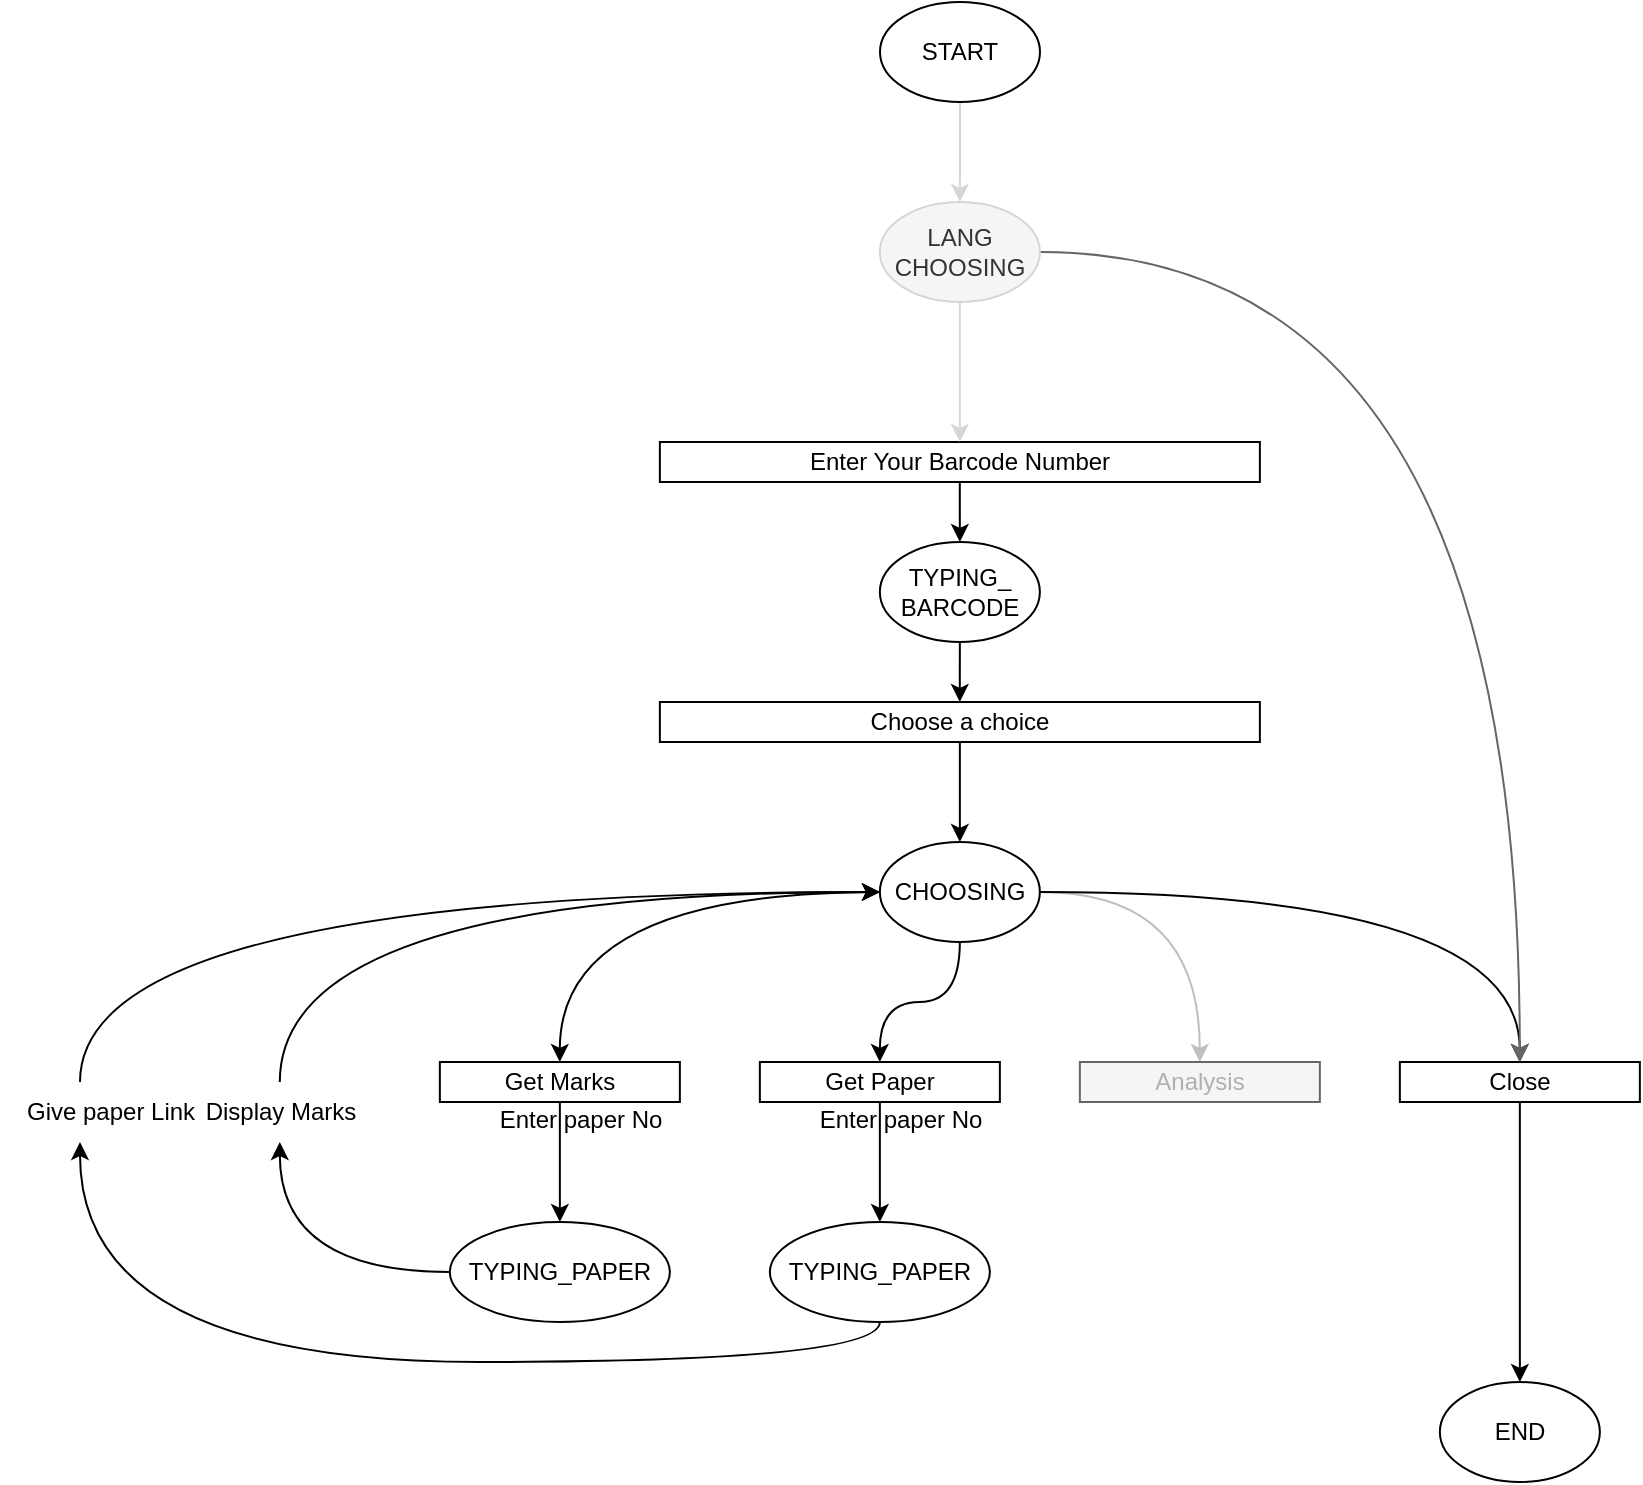 <mxfile version="21.3.7" type="device" pages="3">
  <diagram name="Page-1" id="Y0K5haiZ8xMJcgpQQUen">
    <mxGraphModel dx="1900" dy="629" grid="1" gridSize="10" guides="1" tooltips="1" connect="1" arrows="1" fold="1" page="1" pageScale="1" pageWidth="850" pageHeight="1100" math="0" shadow="0">
      <root>
        <mxCell id="0" />
        <mxCell id="1" parent="0" />
        <mxCell id="y4d7vRQzAkynxrXwhk67-42" style="edgeStyle=orthogonalEdgeStyle;rounded=0;orthogonalLoop=1;jettySize=auto;html=1;entryX=0.5;entryY=0;entryDx=0;entryDy=0;fillColor=#f5f5f5;strokeColor=#D6D6D6;" parent="1" source="y4d7vRQzAkynxrXwhk67-4" target="y4d7vRQzAkynxrXwhk67-39" edge="1">
          <mxGeometry relative="1" as="geometry" />
        </mxCell>
        <mxCell id="y4d7vRQzAkynxrXwhk67-4" value="START" style="ellipse;whiteSpace=wrap;html=1;" parent="1" vertex="1">
          <mxGeometry x="-390" y="110" width="80" height="50" as="geometry" />
        </mxCell>
        <mxCell id="y4d7vRQzAkynxrXwhk67-5" style="edgeStyle=orthogonalEdgeStyle;rounded=0;orthogonalLoop=1;jettySize=auto;html=1;curved=1;" parent="1" source="y4d7vRQzAkynxrXwhk67-9" target="y4d7vRQzAkynxrXwhk67-13" edge="1">
          <mxGeometry relative="1" as="geometry" />
        </mxCell>
        <mxCell id="y4d7vRQzAkynxrXwhk67-6" style="edgeStyle=orthogonalEdgeStyle;rounded=0;orthogonalLoop=1;jettySize=auto;html=1;curved=1;" parent="1" source="y4d7vRQzAkynxrXwhk67-9" target="y4d7vRQzAkynxrXwhk67-15" edge="1">
          <mxGeometry relative="1" as="geometry" />
        </mxCell>
        <mxCell id="y4d7vRQzAkynxrXwhk67-7" style="edgeStyle=orthogonalEdgeStyle;rounded=0;orthogonalLoop=1;jettySize=auto;html=1;curved=1;strokeColor=#BFBFBF;" parent="1" source="y4d7vRQzAkynxrXwhk67-9" target="y4d7vRQzAkynxrXwhk67-16" edge="1">
          <mxGeometry relative="1" as="geometry" />
        </mxCell>
        <mxCell id="y4d7vRQzAkynxrXwhk67-8" style="edgeStyle=orthogonalEdgeStyle;rounded=0;orthogonalLoop=1;jettySize=auto;html=1;curved=1;" parent="1" source="y4d7vRQzAkynxrXwhk67-9" target="y4d7vRQzAkynxrXwhk67-18" edge="1">
          <mxGeometry relative="1" as="geometry" />
        </mxCell>
        <mxCell id="y4d7vRQzAkynxrXwhk67-9" value="CHOOSING" style="ellipse;whiteSpace=wrap;html=1;" parent="1" vertex="1">
          <mxGeometry x="-390.07" y="530" width="80" height="50" as="geometry" />
        </mxCell>
        <mxCell id="y4d7vRQzAkynxrXwhk67-10" style="edgeStyle=orthogonalEdgeStyle;rounded=0;orthogonalLoop=1;jettySize=auto;html=1;" parent="1" source="y4d7vRQzAkynxrXwhk67-11" target="y4d7vRQzAkynxrXwhk67-25" edge="1">
          <mxGeometry relative="1" as="geometry" />
        </mxCell>
        <mxCell id="y4d7vRQzAkynxrXwhk67-11" value="Enter Your Barcode Number" style="rounded=0;whiteSpace=wrap;html=1;" parent="1" vertex="1">
          <mxGeometry x="-500.07" y="330" width="300" height="20" as="geometry" />
        </mxCell>
        <mxCell id="y4d7vRQzAkynxrXwhk67-12" style="edgeStyle=orthogonalEdgeStyle;rounded=0;orthogonalLoop=1;jettySize=auto;html=1;" parent="1" source="y4d7vRQzAkynxrXwhk67-13" target="y4d7vRQzAkynxrXwhk67-19" edge="1">
          <mxGeometry relative="1" as="geometry" />
        </mxCell>
        <mxCell id="y4d7vRQzAkynxrXwhk67-13" value="Get Marks" style="rounded=0;whiteSpace=wrap;html=1;" parent="1" vertex="1">
          <mxGeometry x="-610.07" y="640" width="120" height="20" as="geometry" />
        </mxCell>
        <mxCell id="y4d7vRQzAkynxrXwhk67-14" style="edgeStyle=orthogonalEdgeStyle;rounded=0;orthogonalLoop=1;jettySize=auto;html=1;" parent="1" source="y4d7vRQzAkynxrXwhk67-15" target="y4d7vRQzAkynxrXwhk67-29" edge="1">
          <mxGeometry relative="1" as="geometry" />
        </mxCell>
        <mxCell id="y4d7vRQzAkynxrXwhk67-15" value="Get Paper" style="rounded=0;whiteSpace=wrap;html=1;" parent="1" vertex="1">
          <mxGeometry x="-450.07" y="640" width="120" height="20" as="geometry" />
        </mxCell>
        <mxCell id="y4d7vRQzAkynxrXwhk67-16" value="&lt;font color=&quot;#b0b0b0&quot;&gt;Analysis&lt;/font&gt;" style="rounded=0;whiteSpace=wrap;html=1;fillColor=#f5f5f5;fontColor=#333333;strokeColor=#666666;" parent="1" vertex="1">
          <mxGeometry x="-290.07" y="640" width="120" height="20" as="geometry" />
        </mxCell>
        <mxCell id="y4d7vRQzAkynxrXwhk67-17" style="edgeStyle=orthogonalEdgeStyle;rounded=0;orthogonalLoop=1;jettySize=auto;html=1;" parent="1" source="y4d7vRQzAkynxrXwhk67-18" target="y4d7vRQzAkynxrXwhk67-33" edge="1">
          <mxGeometry relative="1" as="geometry" />
        </mxCell>
        <mxCell id="y4d7vRQzAkynxrXwhk67-18" value="Close" style="rounded=0;whiteSpace=wrap;html=1;" parent="1" vertex="1">
          <mxGeometry x="-130.07" y="640" width="120" height="20" as="geometry" />
        </mxCell>
        <mxCell id="y4d7vRQzAkynxrXwhk67-19" value="TYPING_PAPER" style="ellipse;whiteSpace=wrap;html=1;" parent="1" vertex="1">
          <mxGeometry x="-605.07" y="720" width="110" height="50" as="geometry" />
        </mxCell>
        <mxCell id="y4d7vRQzAkynxrXwhk67-20" value="Enter paper No" style="text;html=1;align=center;verticalAlign=middle;resizable=0;points=[];autosize=1;strokeColor=none;fillColor=none;" parent="1" vertex="1">
          <mxGeometry x="-590.07" y="654" width="100" height="30" as="geometry" />
        </mxCell>
        <mxCell id="y4d7vRQzAkynxrXwhk67-21" style="edgeStyle=orthogonalEdgeStyle;rounded=0;orthogonalLoop=1;jettySize=auto;html=1;curved=1;exitX=0;exitY=0.5;exitDx=0;exitDy=0;" parent="1" source="y4d7vRQzAkynxrXwhk67-19" target="y4d7vRQzAkynxrXwhk67-23" edge="1">
          <mxGeometry relative="1" as="geometry" />
        </mxCell>
        <mxCell id="y4d7vRQzAkynxrXwhk67-22" style="edgeStyle=orthogonalEdgeStyle;rounded=0;orthogonalLoop=1;jettySize=auto;html=1;curved=1;" parent="1" source="y4d7vRQzAkynxrXwhk67-23" target="y4d7vRQzAkynxrXwhk67-9" edge="1">
          <mxGeometry relative="1" as="geometry">
            <Array as="points">
              <mxPoint x="-690.07" y="555" />
            </Array>
          </mxGeometry>
        </mxCell>
        <mxCell id="y4d7vRQzAkynxrXwhk67-23" value="Display Marks" style="text;html=1;align=center;verticalAlign=middle;resizable=0;points=[];autosize=1;strokeColor=none;fillColor=none;" parent="1" vertex="1">
          <mxGeometry x="-740.07" y="650" width="100" height="30" as="geometry" />
        </mxCell>
        <mxCell id="y4d7vRQzAkynxrXwhk67-24" style="edgeStyle=orthogonalEdgeStyle;rounded=0;orthogonalLoop=1;jettySize=auto;html=1;" parent="1" source="y4d7vRQzAkynxrXwhk67-25" target="y4d7vRQzAkynxrXwhk67-27" edge="1">
          <mxGeometry relative="1" as="geometry" />
        </mxCell>
        <mxCell id="y4d7vRQzAkynxrXwhk67-25" value="TYPING_&lt;br&gt;BARCODE" style="ellipse;whiteSpace=wrap;html=1;" parent="1" vertex="1">
          <mxGeometry x="-390.07" y="380" width="80" height="50" as="geometry" />
        </mxCell>
        <mxCell id="y4d7vRQzAkynxrXwhk67-26" value="" style="edgeStyle=orthogonalEdgeStyle;rounded=0;orthogonalLoop=1;jettySize=auto;html=1;" parent="1" source="y4d7vRQzAkynxrXwhk67-27" target="y4d7vRQzAkynxrXwhk67-9" edge="1">
          <mxGeometry relative="1" as="geometry">
            <mxPoint x="-350.0" y="390" as="targetPoint" />
          </mxGeometry>
        </mxCell>
        <mxCell id="y4d7vRQzAkynxrXwhk67-27" value="Choose a choice" style="rounded=0;whiteSpace=wrap;html=1;" parent="1" vertex="1">
          <mxGeometry x="-500.07" y="460" width="300" height="20" as="geometry" />
        </mxCell>
        <mxCell id="y4d7vRQzAkynxrXwhk67-28" style="edgeStyle=orthogonalEdgeStyle;rounded=0;orthogonalLoop=1;jettySize=auto;html=1;curved=1;" parent="1" source="y4d7vRQzAkynxrXwhk67-29" edge="1">
          <mxGeometry relative="1" as="geometry">
            <Array as="points">
              <mxPoint x="-390.07" y="790" />
              <mxPoint x="-790.07" y="790" />
            </Array>
            <mxPoint x="-790.003" y="680" as="targetPoint" />
          </mxGeometry>
        </mxCell>
        <mxCell id="y4d7vRQzAkynxrXwhk67-29" value="TYPING_PAPER" style="ellipse;whiteSpace=wrap;html=1;" parent="1" vertex="1">
          <mxGeometry x="-445.07" y="720" width="110" height="50" as="geometry" />
        </mxCell>
        <mxCell id="y4d7vRQzAkynxrXwhk67-30" value="Enter paper No" style="text;html=1;align=center;verticalAlign=middle;resizable=0;points=[];autosize=1;strokeColor=none;fillColor=none;" parent="1" vertex="1">
          <mxGeometry x="-430.07" y="654" width="100" height="30" as="geometry" />
        </mxCell>
        <mxCell id="y4d7vRQzAkynxrXwhk67-31" style="edgeStyle=orthogonalEdgeStyle;rounded=0;orthogonalLoop=1;jettySize=auto;html=1;curved=1;" parent="1" target="y4d7vRQzAkynxrXwhk67-9" edge="1">
          <mxGeometry relative="1" as="geometry">
            <Array as="points">
              <mxPoint x="-790.07" y="555" />
            </Array>
            <mxPoint x="-790.003" y="650" as="sourcePoint" />
          </mxGeometry>
        </mxCell>
        <mxCell id="y4d7vRQzAkynxrXwhk67-32" value="Give paper Link" style="text;html=1;align=center;verticalAlign=middle;resizable=0;points=[];autosize=1;strokeColor=none;fillColor=none;" parent="1" vertex="1">
          <mxGeometry x="-830" y="650" width="110" height="30" as="geometry" />
        </mxCell>
        <mxCell id="y4d7vRQzAkynxrXwhk67-33" value="END" style="ellipse;whiteSpace=wrap;html=1;" parent="1" vertex="1">
          <mxGeometry x="-110.07" y="800" width="80" height="50" as="geometry" />
        </mxCell>
        <mxCell id="y4d7vRQzAkynxrXwhk67-34" style="edgeStyle=orthogonalEdgeStyle;rounded=0;orthogonalLoop=1;jettySize=auto;html=1;curved=1;exitX=1;exitY=0.5;exitDx=0;exitDy=0;fillColor=#f5f5f5;strokeColor=#666666;" parent="1" source="y4d7vRQzAkynxrXwhk67-39" target="y4d7vRQzAkynxrXwhk67-18" edge="1">
          <mxGeometry relative="1" as="geometry">
            <mxPoint x="-290.0" y="415.059" as="sourcePoint" />
          </mxGeometry>
        </mxCell>
        <mxCell id="y4d7vRQzAkynxrXwhk67-41" style="edgeStyle=orthogonalEdgeStyle;rounded=0;orthogonalLoop=1;jettySize=auto;html=1;entryX=0.5;entryY=0;entryDx=0;entryDy=0;fillColor=#f5f5f5;strokeColor=#D6D6D6;" parent="1" source="y4d7vRQzAkynxrXwhk67-39" target="y4d7vRQzAkynxrXwhk67-11" edge="1">
          <mxGeometry relative="1" as="geometry" />
        </mxCell>
        <mxCell id="y4d7vRQzAkynxrXwhk67-39" value="LANG&lt;br&gt;CHOOSING" style="ellipse;whiteSpace=wrap;html=1;fillColor=#f5f5f5;fontColor=#333333;strokeColor=#D6D6D6;" parent="1" vertex="1">
          <mxGeometry x="-390.07" y="210" width="80" height="50" as="geometry" />
        </mxCell>
      </root>
    </mxGraphModel>
  </diagram>
  <diagram id="pXCL1oalEWMO0BQRnNAQ" name="Page-2">
    <mxGraphModel dx="1886" dy="614" grid="1" gridSize="10" guides="1" tooltips="1" connect="1" arrows="1" fold="1" page="1" pageScale="1" pageWidth="850" pageHeight="1100" math="0" shadow="0">
      <root>
        <mxCell id="0" />
        <mxCell id="1" parent="0" />
        <mxCell id="6AkBDd89RwE6NiDH-tON-1" style="edgeStyle=orthogonalEdgeStyle;rounded=0;orthogonalLoop=1;jettySize=auto;html=1;entryX=0.5;entryY=0;entryDx=0;entryDy=0;fillColor=#f5f5f5;strokeColor=#D6D6D6;" parent="1" source="6AkBDd89RwE6NiDH-tON-2" target="6AkBDd89RwE6NiDH-tON-34" edge="1">
          <mxGeometry relative="1" as="geometry" />
        </mxCell>
        <mxCell id="6AkBDd89RwE6NiDH-tON-2" value="START" style="ellipse;whiteSpace=wrap;html=1;" parent="1" vertex="1">
          <mxGeometry x="-390" y="110" width="80" height="50" as="geometry" />
        </mxCell>
        <mxCell id="6AkBDd89RwE6NiDH-tON-3" style="edgeStyle=orthogonalEdgeStyle;rounded=0;orthogonalLoop=1;jettySize=auto;html=1;curved=1;" parent="1" source="6AkBDd89RwE6NiDH-tON-7" target="6AkBDd89RwE6NiDH-tON-11" edge="1">
          <mxGeometry relative="1" as="geometry" />
        </mxCell>
        <mxCell id="6AkBDd89RwE6NiDH-tON-4" style="edgeStyle=orthogonalEdgeStyle;rounded=0;orthogonalLoop=1;jettySize=auto;html=1;curved=1;" parent="1" source="6AkBDd89RwE6NiDH-tON-7" target="6AkBDd89RwE6NiDH-tON-13" edge="1">
          <mxGeometry relative="1" as="geometry" />
        </mxCell>
        <mxCell id="6AkBDd89RwE6NiDH-tON-5" style="edgeStyle=orthogonalEdgeStyle;rounded=0;orthogonalLoop=1;jettySize=auto;html=1;curved=1;strokeColor=#BFBFBF;" parent="1" source="6AkBDd89RwE6NiDH-tON-7" target="6AkBDd89RwE6NiDH-tON-14" edge="1">
          <mxGeometry relative="1" as="geometry" />
        </mxCell>
        <mxCell id="6AkBDd89RwE6NiDH-tON-6" style="edgeStyle=orthogonalEdgeStyle;rounded=0;orthogonalLoop=1;jettySize=auto;html=1;curved=1;" parent="1" source="6AkBDd89RwE6NiDH-tON-7" target="6AkBDd89RwE6NiDH-tON-16" edge="1">
          <mxGeometry relative="1" as="geometry" />
        </mxCell>
        <mxCell id="6AkBDd89RwE6NiDH-tON-7" value="CHOOSING" style="ellipse;whiteSpace=wrap;html=1;fillColor=#fff2cc;strokeColor=#d6b656;" parent="1" vertex="1">
          <mxGeometry x="-390.07" y="530" width="80" height="50" as="geometry" />
        </mxCell>
        <mxCell id="6AkBDd89RwE6NiDH-tON-8" style="edgeStyle=orthogonalEdgeStyle;rounded=0;orthogonalLoop=1;jettySize=auto;html=1;" parent="1" source="6AkBDd89RwE6NiDH-tON-9" target="6AkBDd89RwE6NiDH-tON-23" edge="1">
          <mxGeometry relative="1" as="geometry" />
        </mxCell>
        <mxCell id="6AkBDd89RwE6NiDH-tON-9" value="Enter Your Barcode Number" style="rounded=0;whiteSpace=wrap;html=1;" parent="1" vertex="1">
          <mxGeometry x="-500.07" y="330" width="300" height="20" as="geometry" />
        </mxCell>
        <mxCell id="6AkBDd89RwE6NiDH-tON-37" value="" style="edgeStyle=orthogonalEdgeStyle;rounded=0;orthogonalLoop=1;jettySize=auto;html=1;" parent="1" source="6AkBDd89RwE6NiDH-tON-11" target="6AkBDd89RwE6NiDH-tON-35" edge="1">
          <mxGeometry relative="1" as="geometry" />
        </mxCell>
        <mxCell id="6AkBDd89RwE6NiDH-tON-11" value="Choose class" style="rounded=0;whiteSpace=wrap;html=1;" parent="1" vertex="1">
          <mxGeometry x="-610.07" y="640" width="120" height="20" as="geometry" />
        </mxCell>
        <mxCell id="6AkBDd89RwE6NiDH-tON-38" value="" style="edgeStyle=orthogonalEdgeStyle;rounded=0;orthogonalLoop=1;jettySize=auto;html=1;" parent="1" source="6AkBDd89RwE6NiDH-tON-13" target="6AkBDd89RwE6NiDH-tON-36" edge="1">
          <mxGeometry relative="1" as="geometry" />
        </mxCell>
        <mxCell id="6AkBDd89RwE6NiDH-tON-13" value="Choose Class" style="rounded=0;whiteSpace=wrap;html=1;" parent="1" vertex="1">
          <mxGeometry x="-450.07" y="640" width="120" height="20" as="geometry" />
        </mxCell>
        <mxCell id="6AkBDd89RwE6NiDH-tON-50" value="" style="edgeStyle=orthogonalEdgeStyle;rounded=0;orthogonalLoop=1;jettySize=auto;html=1;" parent="1" source="6AkBDd89RwE6NiDH-tON-14" target="6AkBDd89RwE6NiDH-tON-49" edge="1">
          <mxGeometry relative="1" as="geometry" />
        </mxCell>
        <mxCell id="6AkBDd89RwE6NiDH-tON-14" value="&lt;font color=&quot;#b0b0b0&quot;&gt;Analysis&lt;/font&gt;" style="rounded=0;whiteSpace=wrap;html=1;fillColor=#f5f5f5;fontColor=#333333;strokeColor=#666666;" parent="1" vertex="1">
          <mxGeometry x="-290.07" y="960" width="120" height="20" as="geometry" />
        </mxCell>
        <mxCell id="6AkBDd89RwE6NiDH-tON-15" style="edgeStyle=orthogonalEdgeStyle;rounded=0;orthogonalLoop=1;jettySize=auto;html=1;" parent="1" source="6AkBDd89RwE6NiDH-tON-16" target="6AkBDd89RwE6NiDH-tON-31" edge="1">
          <mxGeometry relative="1" as="geometry" />
        </mxCell>
        <mxCell id="6AkBDd89RwE6NiDH-tON-16" value="Close" style="rounded=0;whiteSpace=wrap;html=1;" parent="1" vertex="1">
          <mxGeometry x="-200.07" y="640" width="120" height="20" as="geometry" />
        </mxCell>
        <mxCell id="6AkBDd89RwE6NiDH-tON-17" value="TYPING_PAPER" style="ellipse;whiteSpace=wrap;html=1;" parent="1" vertex="1">
          <mxGeometry x="-605.07" y="890" width="110" height="50" as="geometry" />
        </mxCell>
        <mxCell id="6AkBDd89RwE6NiDH-tON-19" style="edgeStyle=orthogonalEdgeStyle;rounded=0;orthogonalLoop=1;jettySize=auto;html=1;curved=1;exitX=0;exitY=0.5;exitDx=0;exitDy=0;" parent="1" source="6AkBDd89RwE6NiDH-tON-17" target="6AkBDd89RwE6NiDH-tON-21" edge="1">
          <mxGeometry relative="1" as="geometry" />
        </mxCell>
        <mxCell id="6AkBDd89RwE6NiDH-tON-20" style="edgeStyle=orthogonalEdgeStyle;rounded=0;orthogonalLoop=1;jettySize=auto;html=1;curved=1;" parent="1" source="6AkBDd89RwE6NiDH-tON-21" target="6AkBDd89RwE6NiDH-tON-7" edge="1">
          <mxGeometry relative="1" as="geometry">
            <Array as="points">
              <mxPoint x="-690.07" y="555" />
            </Array>
          </mxGeometry>
        </mxCell>
        <mxCell id="6AkBDd89RwE6NiDH-tON-21" value="Display Marks" style="text;html=1;align=center;verticalAlign=middle;resizable=0;points=[];autosize=1;strokeColor=none;fillColor=none;" parent="1" vertex="1">
          <mxGeometry x="-740.07" y="650" width="100" height="30" as="geometry" />
        </mxCell>
        <mxCell id="6AkBDd89RwE6NiDH-tON-22" style="edgeStyle=orthogonalEdgeStyle;rounded=0;orthogonalLoop=1;jettySize=auto;html=1;" parent="1" source="6AkBDd89RwE6NiDH-tON-23" target="6AkBDd89RwE6NiDH-tON-25" edge="1">
          <mxGeometry relative="1" as="geometry" />
        </mxCell>
        <mxCell id="6AkBDd89RwE6NiDH-tON-23" value="TYPING_&lt;br&gt;BARCODE" style="ellipse;whiteSpace=wrap;html=1;" parent="1" vertex="1">
          <mxGeometry x="-390.07" y="380" width="80" height="50" as="geometry" />
        </mxCell>
        <mxCell id="6AkBDd89RwE6NiDH-tON-24" value="" style="edgeStyle=orthogonalEdgeStyle;rounded=0;orthogonalLoop=1;jettySize=auto;html=1;" parent="1" source="6AkBDd89RwE6NiDH-tON-25" target="6AkBDd89RwE6NiDH-tON-7" edge="1">
          <mxGeometry relative="1" as="geometry">
            <mxPoint x="-350.0" y="390" as="targetPoint" />
          </mxGeometry>
        </mxCell>
        <mxCell id="6AkBDd89RwE6NiDH-tON-25" value="Choose a choice" style="rounded=0;whiteSpace=wrap;html=1;" parent="1" vertex="1">
          <mxGeometry x="-500.07" y="460" width="300" height="20" as="geometry" />
        </mxCell>
        <mxCell id="6AkBDd89RwE6NiDH-tON-26" style="edgeStyle=orthogonalEdgeStyle;rounded=0;orthogonalLoop=1;jettySize=auto;html=1;curved=1;" parent="1" source="6AkBDd89RwE6NiDH-tON-27" edge="1">
          <mxGeometry relative="1" as="geometry">
            <Array as="points">
              <mxPoint x="-390" y="960" />
              <mxPoint x="-790" y="960" />
            </Array>
            <mxPoint x="-790.003" y="680" as="targetPoint" />
          </mxGeometry>
        </mxCell>
        <mxCell id="6AkBDd89RwE6NiDH-tON-27" value="TYPING_PAPER" style="ellipse;whiteSpace=wrap;html=1;" parent="1" vertex="1">
          <mxGeometry x="-445.07" y="890" width="110" height="50" as="geometry" />
        </mxCell>
        <mxCell id="6AkBDd89RwE6NiDH-tON-29" style="edgeStyle=orthogonalEdgeStyle;rounded=0;orthogonalLoop=1;jettySize=auto;html=1;curved=1;" parent="1" target="6AkBDd89RwE6NiDH-tON-7" edge="1">
          <mxGeometry relative="1" as="geometry">
            <Array as="points">
              <mxPoint x="-790.07" y="555" />
            </Array>
            <mxPoint x="-790.003" y="650" as="sourcePoint" />
          </mxGeometry>
        </mxCell>
        <mxCell id="6AkBDd89RwE6NiDH-tON-30" value="Give paper Link" style="text;html=1;align=center;verticalAlign=middle;resizable=0;points=[];autosize=1;strokeColor=none;fillColor=none;" parent="1" vertex="1">
          <mxGeometry x="-830" y="650" width="110" height="30" as="geometry" />
        </mxCell>
        <mxCell id="6AkBDd89RwE6NiDH-tON-31" value="END" style="ellipse;whiteSpace=wrap;html=1;" parent="1" vertex="1">
          <mxGeometry x="-180.07" y="800" width="80" height="50" as="geometry" />
        </mxCell>
        <mxCell id="6AkBDd89RwE6NiDH-tON-32" style="edgeStyle=orthogonalEdgeStyle;rounded=0;orthogonalLoop=1;jettySize=auto;html=1;curved=1;exitX=1;exitY=0.5;exitDx=0;exitDy=0;fillColor=#f5f5f5;strokeColor=#666666;" parent="1" source="6AkBDd89RwE6NiDH-tON-34" target="6AkBDd89RwE6NiDH-tON-16" edge="1">
          <mxGeometry relative="1" as="geometry">
            <mxPoint x="-290.0" y="415.059" as="sourcePoint" />
          </mxGeometry>
        </mxCell>
        <mxCell id="6AkBDd89RwE6NiDH-tON-33" style="edgeStyle=orthogonalEdgeStyle;rounded=0;orthogonalLoop=1;jettySize=auto;html=1;entryX=0.5;entryY=0;entryDx=0;entryDy=0;fillColor=#f5f5f5;strokeColor=#D6D6D6;" parent="1" source="6AkBDd89RwE6NiDH-tON-34" target="6AkBDd89RwE6NiDH-tON-9" edge="1">
          <mxGeometry relative="1" as="geometry" />
        </mxCell>
        <mxCell id="6AkBDd89RwE6NiDH-tON-34" value="LANG&lt;br&gt;CHOOSING" style="ellipse;whiteSpace=wrap;html=1;fillColor=#f5f5f5;fontColor=#333333;strokeColor=#D6D6D6;" parent="1" vertex="1">
          <mxGeometry x="-390.07" y="210" width="80" height="50" as="geometry" />
        </mxCell>
        <mxCell id="6AkBDd89RwE6NiDH-tON-43" style="edgeStyle=orthogonalEdgeStyle;rounded=0;orthogonalLoop=1;jettySize=auto;html=1;entryX=0.5;entryY=0;entryDx=0;entryDy=0;" parent="1" source="6AkBDd89RwE6NiDH-tON-35" target="6AkBDd89RwE6NiDH-tON-41" edge="1">
          <mxGeometry relative="1" as="geometry" />
        </mxCell>
        <mxCell id="6AkBDd89RwE6NiDH-tON-35" value="CHOOSING&lt;br&gt;CLASS" style="ellipse;whiteSpace=wrap;html=1;fillColor=#fff2cc;strokeColor=#d6b656;" parent="1" vertex="1">
          <mxGeometry x="-605.07" y="710" width="110" height="50" as="geometry" />
        </mxCell>
        <mxCell id="6AkBDd89RwE6NiDH-tON-44" style="edgeStyle=orthogonalEdgeStyle;rounded=0;orthogonalLoop=1;jettySize=auto;html=1;entryX=0.5;entryY=0;entryDx=0;entryDy=0;" parent="1" source="6AkBDd89RwE6NiDH-tON-36" target="6AkBDd89RwE6NiDH-tON-42" edge="1">
          <mxGeometry relative="1" as="geometry" />
        </mxCell>
        <mxCell id="6AkBDd89RwE6NiDH-tON-36" value="CHOOSEING&lt;br&gt;CLASS" style="ellipse;whiteSpace=wrap;html=1;fillColor=#fff2cc;strokeColor=#d6b656;" parent="1" vertex="1">
          <mxGeometry x="-445.07" y="710" width="110" height="50" as="geometry" />
        </mxCell>
        <mxCell id="6AkBDd89RwE6NiDH-tON-45" value="" style="edgeStyle=orthogonalEdgeStyle;rounded=0;orthogonalLoop=1;jettySize=auto;html=1;" parent="1" source="6AkBDd89RwE6NiDH-tON-41" target="6AkBDd89RwE6NiDH-tON-17" edge="1">
          <mxGeometry relative="1" as="geometry" />
        </mxCell>
        <mxCell id="6AkBDd89RwE6NiDH-tON-41" value="Get Marks" style="rounded=0;whiteSpace=wrap;html=1;" parent="1" vertex="1">
          <mxGeometry x="-610.07" y="820" width="120" height="20" as="geometry" />
        </mxCell>
        <mxCell id="6AkBDd89RwE6NiDH-tON-46" value="" style="edgeStyle=orthogonalEdgeStyle;rounded=0;orthogonalLoop=1;jettySize=auto;html=1;" parent="1" source="6AkBDd89RwE6NiDH-tON-42" target="6AkBDd89RwE6NiDH-tON-27" edge="1">
          <mxGeometry relative="1" as="geometry" />
        </mxCell>
        <mxCell id="6AkBDd89RwE6NiDH-tON-42" value="Get Paper" style="rounded=0;whiteSpace=wrap;html=1;" parent="1" vertex="1">
          <mxGeometry x="-451.07" y="820" width="120" height="20" as="geometry" />
        </mxCell>
        <mxCell id="6AkBDd89RwE6NiDH-tON-47" value="Enter paper No" style="text;html=1;align=center;verticalAlign=middle;resizable=0;points=[];autosize=1;strokeColor=none;fillColor=none;" parent="1" vertex="1">
          <mxGeometry x="-590.07" y="833" width="100" height="30" as="geometry" />
        </mxCell>
        <mxCell id="6AkBDd89RwE6NiDH-tON-48" value="Enter paper No" style="text;html=1;align=center;verticalAlign=middle;resizable=0;points=[];autosize=1;strokeColor=none;fillColor=none;" parent="1" vertex="1">
          <mxGeometry x="-430.07" y="833" width="100" height="30" as="geometry" />
        </mxCell>
        <mxCell id="6AkBDd89RwE6NiDH-tON-53" style="edgeStyle=orthogonalEdgeStyle;rounded=0;orthogonalLoop=1;jettySize=auto;html=1;entryX=0.5;entryY=0;entryDx=0;entryDy=0;curved=1;strokeColor=#ADADAD;" parent="1" source="6AkBDd89RwE6NiDH-tON-49" target="6AkBDd89RwE6NiDH-tON-51" edge="1">
          <mxGeometry relative="1" as="geometry" />
        </mxCell>
        <mxCell id="6AkBDd89RwE6NiDH-tON-54" style="edgeStyle=orthogonalEdgeStyle;rounded=0;orthogonalLoop=1;jettySize=auto;html=1;entryX=0.5;entryY=0;entryDx=0;entryDy=0;curved=1;strokeColor=#ADADAD;" parent="1" source="6AkBDd89RwE6NiDH-tON-49" target="6AkBDd89RwE6NiDH-tON-52" edge="1">
          <mxGeometry relative="1" as="geometry">
            <Array as="points">
              <mxPoint x="-140" y="1055" />
            </Array>
          </mxGeometry>
        </mxCell>
        <mxCell id="6AkBDd89RwE6NiDH-tON-49" value="CHOOSING&lt;br&gt;TYPE" style="ellipse;whiteSpace=wrap;html=1;fillColor=#fff2cc;strokeColor=#ADADAD;" parent="1" vertex="1">
          <mxGeometry x="-270.07" y="1030" width="80" height="50" as="geometry" />
        </mxCell>
        <mxCell id="6AkBDd89RwE6NiDH-tON-51" value="Choose class" style="rounded=0;whiteSpace=wrap;html=1;strokeColor=#ADADAD;" parent="1" vertex="1">
          <mxGeometry x="-400.0" y="1120" width="120" height="20" as="geometry" />
        </mxCell>
        <mxCell id="6AkBDd89RwE6NiDH-tON-52" value="Choose class" style="rounded=0;whiteSpace=wrap;html=1;strokeColor=#ADADAD;" parent="1" vertex="1">
          <mxGeometry x="-200.07" y="1120" width="120" height="20" as="geometry" />
        </mxCell>
      </root>
    </mxGraphModel>
  </diagram>
  <diagram name="Page-3" id="viHDaxxLkh1OrYysB2KV">
    <mxGraphModel dx="1900" dy="629" grid="1" gridSize="10" guides="1" tooltips="1" connect="1" arrows="1" fold="1" page="1" pageScale="1" pageWidth="850" pageHeight="1100" math="0" shadow="0">
      <root>
        <mxCell id="0" />
        <mxCell id="1" parent="0" />
        <mxCell id="6AkBDd89RwE6NiDH-tON-1" style="edgeStyle=orthogonalEdgeStyle;rounded=0;orthogonalLoop=1;jettySize=auto;html=1;entryX=0.5;entryY=0;entryDx=0;entryDy=0;fillColor=#f5f5f5;strokeColor=#D6D6D6;" parent="1" source="6AkBDd89RwE6NiDH-tON-2" target="6AkBDd89RwE6NiDH-tON-34" edge="1">
          <mxGeometry relative="1" as="geometry" />
        </mxCell>
        <mxCell id="6AkBDd89RwE6NiDH-tON-2" value="START" style="ellipse;whiteSpace=wrap;html=1;" parent="1" vertex="1">
          <mxGeometry x="-390" y="110" width="80" height="50" as="geometry" />
        </mxCell>
        <mxCell id="6AkBDd89RwE6NiDH-tON-3" style="edgeStyle=orthogonalEdgeStyle;rounded=0;orthogonalLoop=1;jettySize=auto;html=1;curved=1;" parent="1" source="6AkBDd89RwE6NiDH-tON-7" target="6AkBDd89RwE6NiDH-tON-11" edge="1">
          <mxGeometry relative="1" as="geometry" />
        </mxCell>
        <mxCell id="6AkBDd89RwE6NiDH-tON-4" style="edgeStyle=orthogonalEdgeStyle;rounded=0;orthogonalLoop=1;jettySize=auto;html=1;curved=1;" parent="1" source="6AkBDd89RwE6NiDH-tON-7" target="6AkBDd89RwE6NiDH-tON-13" edge="1">
          <mxGeometry relative="1" as="geometry" />
        </mxCell>
        <mxCell id="6AkBDd89RwE6NiDH-tON-5" style="edgeStyle=orthogonalEdgeStyle;rounded=0;orthogonalLoop=1;jettySize=auto;html=1;curved=1;strokeColor=#BFBFBF;" parent="1" source="6AkBDd89RwE6NiDH-tON-7" target="6AkBDd89RwE6NiDH-tON-14" edge="1">
          <mxGeometry relative="1" as="geometry" />
        </mxCell>
        <mxCell id="6AkBDd89RwE6NiDH-tON-6" style="edgeStyle=orthogonalEdgeStyle;rounded=0;orthogonalLoop=1;jettySize=auto;html=1;curved=1;" parent="1" source="6AkBDd89RwE6NiDH-tON-7" target="6AkBDd89RwE6NiDH-tON-16" edge="1">
          <mxGeometry relative="1" as="geometry" />
        </mxCell>
        <mxCell id="6AkBDd89RwE6NiDH-tON-7" value="CHOOSING" style="ellipse;whiteSpace=wrap;html=1;fillColor=#fff2cc;strokeColor=#d6b656;" parent="1" vertex="1">
          <mxGeometry x="-390.07" y="530" width="80" height="50" as="geometry" />
        </mxCell>
        <mxCell id="6AkBDd89RwE6NiDH-tON-8" style="edgeStyle=orthogonalEdgeStyle;rounded=0;orthogonalLoop=1;jettySize=auto;html=1;" parent="1" source="6AkBDd89RwE6NiDH-tON-9" target="6AkBDd89RwE6NiDH-tON-23" edge="1">
          <mxGeometry relative="1" as="geometry" />
        </mxCell>
        <mxCell id="6AkBDd89RwE6NiDH-tON-9" value="Enter Your Barcode Number" style="rounded=0;whiteSpace=wrap;html=1;" parent="1" vertex="1">
          <mxGeometry x="-500.07" y="330" width="300" height="20" as="geometry" />
        </mxCell>
        <mxCell id="6AkBDd89RwE6NiDH-tON-37" value="" style="edgeStyle=orthogonalEdgeStyle;rounded=0;orthogonalLoop=1;jettySize=auto;html=1;" parent="1" source="6AkBDd89RwE6NiDH-tON-11" target="6AkBDd89RwE6NiDH-tON-35" edge="1">
          <mxGeometry relative="1" as="geometry" />
        </mxCell>
        <mxCell id="6AkBDd89RwE6NiDH-tON-11" value="Choose class" style="rounded=0;whiteSpace=wrap;html=1;" parent="1" vertex="1">
          <mxGeometry x="-610.07" y="640" width="120" height="20" as="geometry" />
        </mxCell>
        <mxCell id="6AkBDd89RwE6NiDH-tON-38" value="" style="edgeStyle=orthogonalEdgeStyle;rounded=0;orthogonalLoop=1;jettySize=auto;html=1;" parent="1" source="6AkBDd89RwE6NiDH-tON-13" target="6AkBDd89RwE6NiDH-tON-36" edge="1">
          <mxGeometry relative="1" as="geometry" />
        </mxCell>
        <mxCell id="6AkBDd89RwE6NiDH-tON-13" value="Choose Class" style="rounded=0;whiteSpace=wrap;html=1;" parent="1" vertex="1">
          <mxGeometry x="-450.07" y="640" width="120" height="20" as="geometry" />
        </mxCell>
        <mxCell id="6AkBDd89RwE6NiDH-tON-50" value="" style="edgeStyle=orthogonalEdgeStyle;rounded=0;orthogonalLoop=1;jettySize=auto;html=1;" parent="1" source="6AkBDd89RwE6NiDH-tON-14" target="6AkBDd89RwE6NiDH-tON-49" edge="1">
          <mxGeometry relative="1" as="geometry" />
        </mxCell>
        <mxCell id="6AkBDd89RwE6NiDH-tON-14" value="&lt;font color=&quot;#fcfcfc&quot;&gt;Analysis&lt;/font&gt;" style="rounded=0;whiteSpace=wrap;html=1;" parent="1" vertex="1">
          <mxGeometry x="-290.07" y="960" width="120" height="20" as="geometry" />
        </mxCell>
        <mxCell id="6AkBDd89RwE6NiDH-tON-15" style="edgeStyle=orthogonalEdgeStyle;rounded=0;orthogonalLoop=1;jettySize=auto;html=1;" parent="1" source="6AkBDd89RwE6NiDH-tON-16" target="6AkBDd89RwE6NiDH-tON-31" edge="1">
          <mxGeometry relative="1" as="geometry" />
        </mxCell>
        <mxCell id="6AkBDd89RwE6NiDH-tON-16" value="Close" style="rounded=0;whiteSpace=wrap;html=1;" parent="1" vertex="1">
          <mxGeometry x="20.0" y="630" width="120" height="20" as="geometry" />
        </mxCell>
        <mxCell id="6AkBDd89RwE6NiDH-tON-17" value="TYPING_PAPER" style="ellipse;whiteSpace=wrap;html=1;" parent="1" vertex="1">
          <mxGeometry x="-605.07" y="890" width="110" height="50" as="geometry" />
        </mxCell>
        <mxCell id="6AkBDd89RwE6NiDH-tON-19" style="edgeStyle=orthogonalEdgeStyle;rounded=0;orthogonalLoop=1;jettySize=auto;html=1;curved=1;exitX=0;exitY=0.5;exitDx=0;exitDy=0;" parent="1" source="6AkBDd89RwE6NiDH-tON-17" target="6AkBDd89RwE6NiDH-tON-21" edge="1">
          <mxGeometry relative="1" as="geometry" />
        </mxCell>
        <mxCell id="6AkBDd89RwE6NiDH-tON-20" style="edgeStyle=orthogonalEdgeStyle;rounded=0;orthogonalLoop=1;jettySize=auto;html=1;curved=1;" parent="1" source="6AkBDd89RwE6NiDH-tON-21" target="6AkBDd89RwE6NiDH-tON-7" edge="1">
          <mxGeometry relative="1" as="geometry">
            <Array as="points">
              <mxPoint x="-690.07" y="555" />
            </Array>
          </mxGeometry>
        </mxCell>
        <mxCell id="6AkBDd89RwE6NiDH-tON-21" value="Display Marks" style="text;html=1;align=center;verticalAlign=middle;resizable=0;points=[];autosize=1;strokeColor=none;fillColor=none;" parent="1" vertex="1">
          <mxGeometry x="-740.07" y="650" width="100" height="30" as="geometry" />
        </mxCell>
        <mxCell id="6AkBDd89RwE6NiDH-tON-22" style="edgeStyle=orthogonalEdgeStyle;rounded=0;orthogonalLoop=1;jettySize=auto;html=1;" parent="1" source="6AkBDd89RwE6NiDH-tON-23" target="6AkBDd89RwE6NiDH-tON-25" edge="1">
          <mxGeometry relative="1" as="geometry" />
        </mxCell>
        <mxCell id="6AkBDd89RwE6NiDH-tON-23" value="TYPING_&lt;br&gt;BARCODE" style="ellipse;whiteSpace=wrap;html=1;" parent="1" vertex="1">
          <mxGeometry x="-390.07" y="380" width="80" height="50" as="geometry" />
        </mxCell>
        <mxCell id="6AkBDd89RwE6NiDH-tON-24" value="" style="edgeStyle=orthogonalEdgeStyle;rounded=0;orthogonalLoop=1;jettySize=auto;html=1;" parent="1" source="6AkBDd89RwE6NiDH-tON-25" target="6AkBDd89RwE6NiDH-tON-7" edge="1">
          <mxGeometry relative="1" as="geometry">
            <mxPoint x="-350.0" y="390" as="targetPoint" />
          </mxGeometry>
        </mxCell>
        <mxCell id="6AkBDd89RwE6NiDH-tON-25" value="Choose a choice" style="rounded=0;whiteSpace=wrap;html=1;" parent="1" vertex="1">
          <mxGeometry x="-500.07" y="460" width="300" height="20" as="geometry" />
        </mxCell>
        <mxCell id="6AkBDd89RwE6NiDH-tON-26" style="edgeStyle=orthogonalEdgeStyle;rounded=0;orthogonalLoop=1;jettySize=auto;html=1;curved=1;" parent="1" source="6AkBDd89RwE6NiDH-tON-27" edge="1">
          <mxGeometry relative="1" as="geometry">
            <Array as="points">
              <mxPoint x="-390" y="960" />
              <mxPoint x="-790" y="960" />
            </Array>
            <mxPoint x="-790.003" y="680" as="targetPoint" />
          </mxGeometry>
        </mxCell>
        <mxCell id="6AkBDd89RwE6NiDH-tON-27" value="TYPING_PAPER" style="ellipse;whiteSpace=wrap;html=1;" parent="1" vertex="1">
          <mxGeometry x="-445.07" y="890" width="110" height="50" as="geometry" />
        </mxCell>
        <mxCell id="6AkBDd89RwE6NiDH-tON-29" style="edgeStyle=orthogonalEdgeStyle;rounded=0;orthogonalLoop=1;jettySize=auto;html=1;curved=1;" parent="1" target="6AkBDd89RwE6NiDH-tON-7" edge="1">
          <mxGeometry relative="1" as="geometry">
            <Array as="points">
              <mxPoint x="-790.07" y="555" />
            </Array>
            <mxPoint x="-790.003" y="650" as="sourcePoint" />
          </mxGeometry>
        </mxCell>
        <mxCell id="6AkBDd89RwE6NiDH-tON-30" value="Give paper" style="text;html=1;align=center;verticalAlign=middle;resizable=0;points=[];autosize=1;strokeColor=none;fillColor=none;" parent="1" vertex="1">
          <mxGeometry x="-815" y="650" width="80" height="30" as="geometry" />
        </mxCell>
        <mxCell id="6AkBDd89RwE6NiDH-tON-31" value="END" style="ellipse;whiteSpace=wrap;html=1;" parent="1" vertex="1">
          <mxGeometry x="40.0" y="790" width="80" height="50" as="geometry" />
        </mxCell>
        <mxCell id="6AkBDd89RwE6NiDH-tON-32" style="edgeStyle=orthogonalEdgeStyle;rounded=0;orthogonalLoop=1;jettySize=auto;html=1;curved=1;exitX=1;exitY=0.5;exitDx=0;exitDy=0;fillColor=#f5f5f5;strokeColor=#666666;" parent="1" source="6AkBDd89RwE6NiDH-tON-34" target="6AkBDd89RwE6NiDH-tON-16" edge="1">
          <mxGeometry relative="1" as="geometry">
            <mxPoint x="-290.0" y="415.059" as="sourcePoint" />
          </mxGeometry>
        </mxCell>
        <mxCell id="6AkBDd89RwE6NiDH-tON-33" style="edgeStyle=orthogonalEdgeStyle;rounded=0;orthogonalLoop=1;jettySize=auto;html=1;entryX=0.5;entryY=0;entryDx=0;entryDy=0;fillColor=#f5f5f5;strokeColor=#D6D6D6;" parent="1" source="6AkBDd89RwE6NiDH-tON-34" target="6AkBDd89RwE6NiDH-tON-9" edge="1">
          <mxGeometry relative="1" as="geometry" />
        </mxCell>
        <mxCell id="6AkBDd89RwE6NiDH-tON-34" value="LANG&lt;br&gt;CHOOSING" style="ellipse;whiteSpace=wrap;html=1;fillColor=#f5f5f5;fontColor=#333333;strokeColor=#D6D6D6;" parent="1" vertex="1">
          <mxGeometry x="-390.07" y="210" width="80" height="50" as="geometry" />
        </mxCell>
        <mxCell id="6AkBDd89RwE6NiDH-tON-43" style="edgeStyle=orthogonalEdgeStyle;rounded=0;orthogonalLoop=1;jettySize=auto;html=1;entryX=0.5;entryY=0;entryDx=0;entryDy=0;" parent="1" source="6AkBDd89RwE6NiDH-tON-35" target="6AkBDd89RwE6NiDH-tON-41" edge="1">
          <mxGeometry relative="1" as="geometry" />
        </mxCell>
        <mxCell id="6AkBDd89RwE6NiDH-tON-35" value="CHOOSING&lt;br&gt;CLASS" style="ellipse;whiteSpace=wrap;html=1;fillColor=#fff2cc;strokeColor=#d6b656;" parent="1" vertex="1">
          <mxGeometry x="-605.07" y="710" width="110" height="50" as="geometry" />
        </mxCell>
        <mxCell id="6AkBDd89RwE6NiDH-tON-44" style="edgeStyle=orthogonalEdgeStyle;rounded=0;orthogonalLoop=1;jettySize=auto;html=1;entryX=0.5;entryY=0;entryDx=0;entryDy=0;" parent="1" source="6AkBDd89RwE6NiDH-tON-36" target="6AkBDd89RwE6NiDH-tON-42" edge="1">
          <mxGeometry relative="1" as="geometry" />
        </mxCell>
        <mxCell id="6AkBDd89RwE6NiDH-tON-36" value="CHOOSEING&lt;br&gt;CLASS" style="ellipse;whiteSpace=wrap;html=1;fillColor=#fff2cc;strokeColor=#d6b656;" parent="1" vertex="1">
          <mxGeometry x="-445.07" y="710" width="110" height="50" as="geometry" />
        </mxCell>
        <mxCell id="6AkBDd89RwE6NiDH-tON-45" value="" style="edgeStyle=orthogonalEdgeStyle;rounded=0;orthogonalLoop=1;jettySize=auto;html=1;" parent="1" source="6AkBDd89RwE6NiDH-tON-41" target="6AkBDd89RwE6NiDH-tON-17" edge="1">
          <mxGeometry relative="1" as="geometry" />
        </mxCell>
        <mxCell id="6AkBDd89RwE6NiDH-tON-41" value="Get Marks" style="rounded=0;whiteSpace=wrap;html=1;" parent="1" vertex="1">
          <mxGeometry x="-610.07" y="820" width="120" height="20" as="geometry" />
        </mxCell>
        <mxCell id="6AkBDd89RwE6NiDH-tON-46" value="" style="edgeStyle=orthogonalEdgeStyle;rounded=0;orthogonalLoop=1;jettySize=auto;html=1;" parent="1" source="6AkBDd89RwE6NiDH-tON-42" target="6AkBDd89RwE6NiDH-tON-27" edge="1">
          <mxGeometry relative="1" as="geometry" />
        </mxCell>
        <mxCell id="6AkBDd89RwE6NiDH-tON-42" value="Get Paper" style="rounded=0;whiteSpace=wrap;html=1;" parent="1" vertex="1">
          <mxGeometry x="-451.07" y="820" width="120" height="20" as="geometry" />
        </mxCell>
        <mxCell id="6AkBDd89RwE6NiDH-tON-47" value="Enter paper No" style="text;html=1;align=center;verticalAlign=middle;resizable=0;points=[];autosize=1;strokeColor=none;fillColor=none;" parent="1" vertex="1">
          <mxGeometry x="-590.07" y="833" width="100" height="30" as="geometry" />
        </mxCell>
        <mxCell id="6AkBDd89RwE6NiDH-tON-48" value="Enter paper No" style="text;html=1;align=center;verticalAlign=middle;resizable=0;points=[];autosize=1;strokeColor=none;fillColor=none;" parent="1" vertex="1">
          <mxGeometry x="-430.07" y="833" width="100" height="30" as="geometry" />
        </mxCell>
        <mxCell id="6AkBDd89RwE6NiDH-tON-53" style="edgeStyle=orthogonalEdgeStyle;rounded=0;orthogonalLoop=1;jettySize=auto;html=1;entryX=0.5;entryY=0;entryDx=0;entryDy=0;curved=1;strokeColor=#ADADAD;" parent="1" source="6AkBDd89RwE6NiDH-tON-49" target="6AkBDd89RwE6NiDH-tON-51" edge="1">
          <mxGeometry relative="1" as="geometry" />
        </mxCell>
        <mxCell id="y7qJ6grXZveTKtZ4Tp3S-2" style="edgeStyle=orthogonalEdgeStyle;rounded=0;orthogonalLoop=1;jettySize=auto;html=1;curved=1;" edge="1" parent="1" source="6AkBDd89RwE6NiDH-tON-49">
          <mxGeometry relative="1" as="geometry">
            <mxPoint x="-220" y="1120" as="targetPoint" />
            <Array as="points">
              <mxPoint x="-220" y="1100" />
              <mxPoint x="-220" y="1100" />
            </Array>
          </mxGeometry>
        </mxCell>
        <mxCell id="y7qJ6grXZveTKtZ4Tp3S-5" style="edgeStyle=orthogonalEdgeStyle;rounded=0;orthogonalLoop=1;jettySize=auto;html=1;curved=1;" edge="1" parent="1" source="6AkBDd89RwE6NiDH-tON-49" target="y7qJ6grXZveTKtZ4Tp3S-4">
          <mxGeometry relative="1" as="geometry" />
        </mxCell>
        <mxCell id="6AkBDd89RwE6NiDH-tON-49" value="CHOOSING&lt;br&gt;TYPE" style="ellipse;whiteSpace=wrap;html=1;fillColor=#fff2cc;strokeColor=#ADADAD;" parent="1" vertex="1">
          <mxGeometry x="-270.07" y="1030" width="80" height="50" as="geometry" />
        </mxCell>
        <mxCell id="6AkBDd89RwE6NiDH-tON-51" value="Graph Type" style="rounded=0;whiteSpace=wrap;html=1;strokeColor=#ADADAD;" parent="1" vertex="1">
          <mxGeometry x="-425.0" y="1120" width="120" height="20" as="geometry" />
        </mxCell>
        <mxCell id="y7qJ6grXZveTKtZ4Tp3S-6" style="edgeStyle=orthogonalEdgeStyle;rounded=0;orthogonalLoop=1;jettySize=auto;html=1;curved=1;" edge="1" parent="1" source="y7qJ6grXZveTKtZ4Tp3S-4" target="6AkBDd89RwE6NiDH-tON-7">
          <mxGeometry relative="1" as="geometry">
            <Array as="points">
              <mxPoint y="555" />
            </Array>
          </mxGeometry>
        </mxCell>
        <mxCell id="y7qJ6grXZveTKtZ4Tp3S-4" value="Go back" style="rounded=0;whiteSpace=wrap;html=1;strokeColor=#ADADAD;" vertex="1" parent="1">
          <mxGeometry x="-90.0" y="1120" width="120" height="20" as="geometry" />
        </mxCell>
      </root>
    </mxGraphModel>
  </diagram>
</mxfile>
